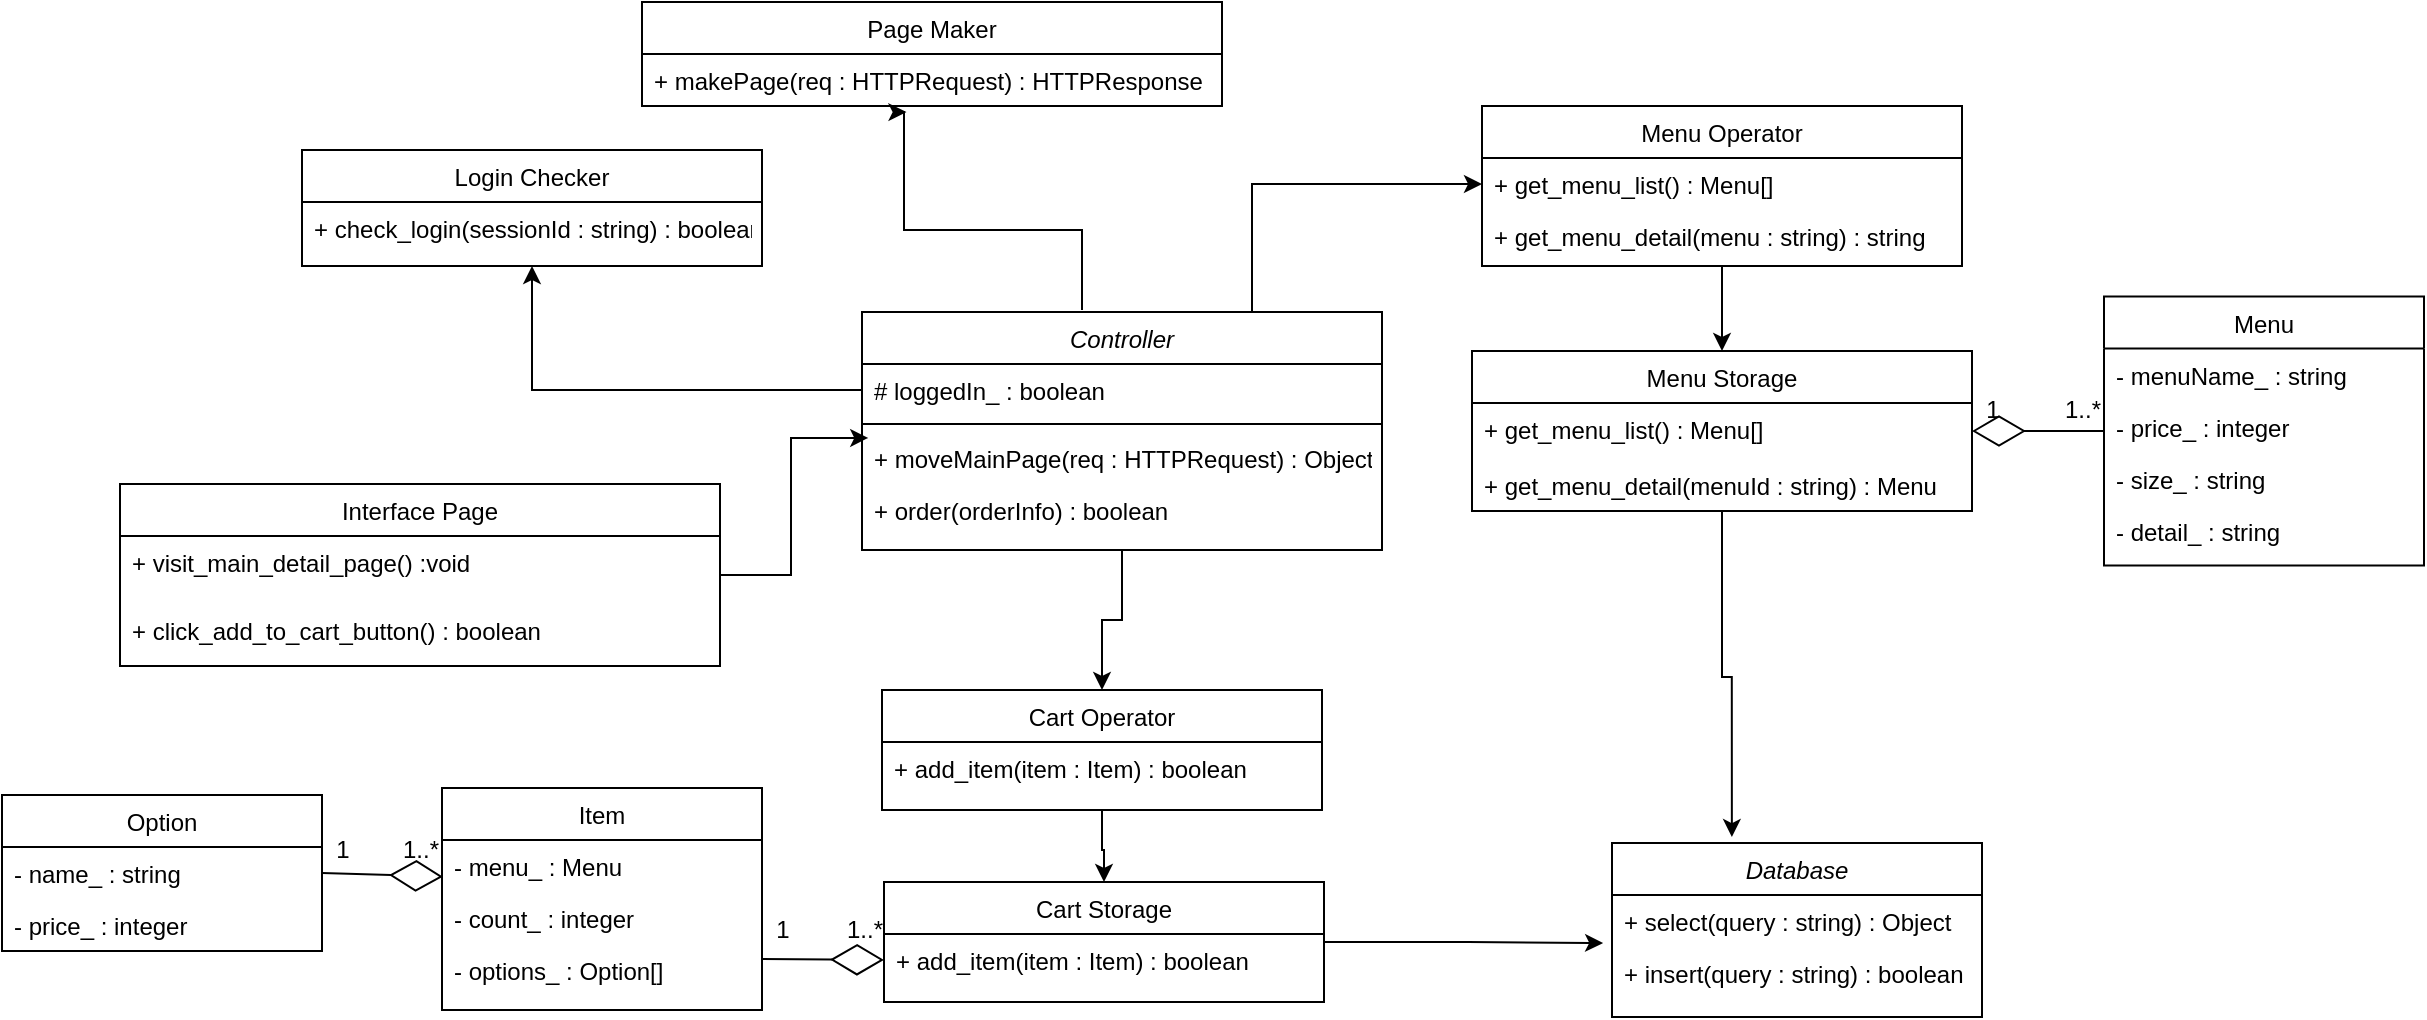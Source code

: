 <mxfile version="14.6.11" type="onedrive"><diagram id="C5RBs43oDa-KdzZeNtuy" name="Page-1"><mxGraphModel dx="1426" dy="945" grid="1" gridSize="10" guides="1" tooltips="1" connect="1" arrows="1" fold="1" page="1" pageScale="1" pageWidth="1654" pageHeight="1169" math="0" shadow="0"><root><mxCell id="WIyWlLk6GJQsqaUBKTNV-0"/><mxCell id="WIyWlLk6GJQsqaUBKTNV-1" parent="WIyWlLk6GJQsqaUBKTNV-0"/><mxCell id="gkot_de-0XHQ5vh7qnOo-35" style="edgeStyle=orthogonalEdgeStyle;rounded=0;orthogonalLoop=1;jettySize=auto;html=1;exitX=0.5;exitY=1;exitDx=0;exitDy=0;" parent="WIyWlLk6GJQsqaUBKTNV-1" source="zkfFHV4jXpPFQw0GAbJ--0" target="gkot_de-0XHQ5vh7qnOo-28" edge="1"><mxGeometry relative="1" as="geometry"/></mxCell><mxCell id="BiUvV4i2YA8dnF4Yc0Dn-0" style="edgeStyle=orthogonalEdgeStyle;rounded=0;orthogonalLoop=1;jettySize=auto;html=1;exitX=0.75;exitY=0;exitDx=0;exitDy=0;entryX=0;entryY=0.5;entryDx=0;entryDy=0;" parent="WIyWlLk6GJQsqaUBKTNV-1" source="zkfFHV4jXpPFQw0GAbJ--0" target="gkot_de-0XHQ5vh7qnOo-11" edge="1"><mxGeometry relative="1" as="geometry"/></mxCell><mxCell id="zkfFHV4jXpPFQw0GAbJ--0" value="Controller" style="swimlane;fontStyle=2;align=center;verticalAlign=top;childLayout=stackLayout;horizontal=1;startSize=26;horizontalStack=0;resizeParent=1;resizeLast=0;collapsible=1;marginBottom=0;rounded=0;shadow=0;strokeWidth=1;" parent="WIyWlLk6GJQsqaUBKTNV-1" vertex="1"><mxGeometry x="510" y="251" width="260" height="119" as="geometry"><mxRectangle x="220" y="120" width="160" height="26" as="alternateBounds"/></mxGeometry></mxCell><mxCell id="zkfFHV4jXpPFQw0GAbJ--1" value="# loggedIn_ : boolean" style="text;align=left;verticalAlign=top;spacingLeft=4;spacingRight=4;overflow=hidden;rotatable=0;points=[[0,0.5],[1,0.5]];portConstraint=eastwest;" parent="zkfFHV4jXpPFQw0GAbJ--0" vertex="1"><mxGeometry y="26" width="260" height="26" as="geometry"/></mxCell><mxCell id="zkfFHV4jXpPFQw0GAbJ--4" value="" style="line;html=1;strokeWidth=1;align=left;verticalAlign=middle;spacingTop=-1;spacingLeft=3;spacingRight=3;rotatable=0;labelPosition=right;points=[];portConstraint=eastwest;" parent="zkfFHV4jXpPFQw0GAbJ--0" vertex="1"><mxGeometry y="52" width="260" height="8" as="geometry"/></mxCell><mxCell id="zkfFHV4jXpPFQw0GAbJ--5" value="+ moveMainPage(req : HTTPRequest) : Object" style="text;align=left;verticalAlign=top;spacingLeft=4;spacingRight=4;overflow=hidden;rotatable=0;points=[[0,0.5],[1,0.5]];portConstraint=eastwest;" parent="zkfFHV4jXpPFQw0GAbJ--0" vertex="1"><mxGeometry y="60" width="260" height="26" as="geometry"/></mxCell><mxCell id="gkot_de-0XHQ5vh7qnOo-1" value="+ order(orderInfo) : boolean" style="text;align=left;verticalAlign=top;spacingLeft=4;spacingRight=4;overflow=hidden;rotatable=0;points=[[0,0.5],[1,0.5]];portConstraint=eastwest;" parent="zkfFHV4jXpPFQw0GAbJ--0" vertex="1"><mxGeometry y="86" width="260" height="26" as="geometry"/></mxCell><mxCell id="zkfFHV4jXpPFQw0GAbJ--17" value="Page Maker" style="swimlane;fontStyle=0;align=center;verticalAlign=top;childLayout=stackLayout;horizontal=1;startSize=26;horizontalStack=0;resizeParent=1;resizeLast=0;collapsible=1;marginBottom=0;rounded=0;shadow=0;strokeWidth=1;" parent="WIyWlLk6GJQsqaUBKTNV-1" vertex="1"><mxGeometry x="400" y="96" width="290" height="52" as="geometry"><mxRectangle x="550" y="140" width="160" height="26" as="alternateBounds"/></mxGeometry></mxCell><mxCell id="zkfFHV4jXpPFQw0GAbJ--18" value="+ makePage(req : HTTPRequest) : HTTPResponse" style="text;align=left;verticalAlign=top;spacingLeft=4;spacingRight=4;overflow=hidden;rotatable=0;points=[[0,0.5],[1,0.5]];portConstraint=eastwest;" parent="zkfFHV4jXpPFQw0GAbJ--17" vertex="1"><mxGeometry y="26" width="290" height="26" as="geometry"/></mxCell><mxCell id="gkot_de-0XHQ5vh7qnOo-2" value="Login Checker" style="swimlane;fontStyle=0;align=center;verticalAlign=top;childLayout=stackLayout;horizontal=1;startSize=26;horizontalStack=0;resizeParent=1;resizeLast=0;collapsible=1;marginBottom=0;rounded=0;shadow=0;strokeWidth=1;" parent="WIyWlLk6GJQsqaUBKTNV-1" vertex="1"><mxGeometry x="230" y="170" width="230" height="58" as="geometry"><mxRectangle x="550" y="140" width="160" height="26" as="alternateBounds"/></mxGeometry></mxCell><mxCell id="gkot_de-0XHQ5vh7qnOo-3" value="+ check_login(sessionId : string) : boolean" style="text;align=left;verticalAlign=top;spacingLeft=4;spacingRight=4;overflow=hidden;rotatable=0;points=[[0,0.5],[1,0.5]];portConstraint=eastwest;" parent="gkot_de-0XHQ5vh7qnOo-2" vertex="1"><mxGeometry y="26" width="230" height="26" as="geometry"/></mxCell><mxCell id="BiUvV4i2YA8dnF4Yc0Dn-1" style="edgeStyle=orthogonalEdgeStyle;rounded=0;orthogonalLoop=1;jettySize=auto;html=1;exitX=0.5;exitY=1;exitDx=0;exitDy=0;entryX=0.5;entryY=0;entryDx=0;entryDy=0;" parent="WIyWlLk6GJQsqaUBKTNV-1" source="gkot_de-0XHQ5vh7qnOo-10" target="GrfWUk9aKcYbzKmZYGne-1" edge="1"><mxGeometry relative="1" as="geometry"/></mxCell><mxCell id="gkot_de-0XHQ5vh7qnOo-10" value="Menu Operator" style="swimlane;fontStyle=0;align=center;verticalAlign=top;childLayout=stackLayout;horizontal=1;startSize=26;horizontalStack=0;resizeParent=1;resizeLast=0;collapsible=1;marginBottom=0;rounded=0;shadow=0;strokeWidth=1;" parent="WIyWlLk6GJQsqaUBKTNV-1" vertex="1"><mxGeometry x="820" y="148" width="240" height="80" as="geometry"><mxRectangle x="510" y="10" width="160" height="26" as="alternateBounds"/></mxGeometry></mxCell><mxCell id="gkot_de-0XHQ5vh7qnOo-11" value="+ get_menu_list() : Menu[]" style="text;align=left;verticalAlign=top;spacingLeft=4;spacingRight=4;overflow=hidden;rotatable=0;points=[[0,0.5],[1,0.5]];portConstraint=eastwest;" parent="gkot_de-0XHQ5vh7qnOo-10" vertex="1"><mxGeometry y="26" width="240" height="26" as="geometry"/></mxCell><mxCell id="GrfWUk9aKcYbzKmZYGne-3" value="+ get_menu_detail(menu : string) : string" style="text;align=left;verticalAlign=top;spacingLeft=4;spacingRight=4;overflow=hidden;rotatable=0;points=[[0,0.5],[1,0.5]];portConstraint=eastwest;" parent="gkot_de-0XHQ5vh7qnOo-10" vertex="1"><mxGeometry y="52" width="240" height="26" as="geometry"/></mxCell><mxCell id="BiUvV4i2YA8dnF4Yc0Dn-6" style="edgeStyle=orthogonalEdgeStyle;rounded=0;orthogonalLoop=1;jettySize=auto;html=1;entryX=0.5;entryY=0;entryDx=0;entryDy=0;" parent="WIyWlLk6GJQsqaUBKTNV-1" source="gkot_de-0XHQ5vh7qnOo-28" target="BiUvV4i2YA8dnF4Yc0Dn-2" edge="1"><mxGeometry relative="1" as="geometry"/></mxCell><mxCell id="gkot_de-0XHQ5vh7qnOo-28" value="Cart Operator" style="swimlane;fontStyle=0;align=center;verticalAlign=top;childLayout=stackLayout;horizontal=1;startSize=26;horizontalStack=0;resizeParent=1;resizeLast=0;collapsible=1;marginBottom=0;rounded=0;shadow=0;strokeWidth=1;" parent="WIyWlLk6GJQsqaUBKTNV-1" vertex="1"><mxGeometry x="520" y="440" width="220" height="60" as="geometry"><mxRectangle x="510" y="10" width="160" height="26" as="alternateBounds"/></mxGeometry></mxCell><mxCell id="gkot_de-0XHQ5vh7qnOo-29" value="+ add_item(item : Item) : boolean" style="text;align=left;verticalAlign=top;spacingLeft=4;spacingRight=4;overflow=hidden;rotatable=0;points=[[0,0.5],[1,0.5]];portConstraint=eastwest;" parent="gkot_de-0XHQ5vh7qnOo-28" vertex="1"><mxGeometry y="26" width="220" height="26" as="geometry"/></mxCell><mxCell id="qUuRdcI2t34aqpUx9Slx-8" style="edgeStyle=orthogonalEdgeStyle;rounded=0;orthogonalLoop=1;jettySize=auto;html=1;entryX=0.012;entryY=0.115;entryDx=0;entryDy=0;entryPerimeter=0;" parent="WIyWlLk6GJQsqaUBKTNV-1" source="qUuRdcI2t34aqpUx9Slx-0" target="zkfFHV4jXpPFQw0GAbJ--5" edge="1"><mxGeometry relative="1" as="geometry"/></mxCell><mxCell id="qUuRdcI2t34aqpUx9Slx-0" value="Interface Page" style="swimlane;fontStyle=0;align=center;verticalAlign=top;childLayout=stackLayout;horizontal=1;startSize=26;horizontalStack=0;resizeParent=1;resizeLast=0;collapsible=1;marginBottom=0;rounded=0;shadow=0;strokeWidth=1;" parent="WIyWlLk6GJQsqaUBKTNV-1" vertex="1"><mxGeometry x="139" y="337" width="300" height="91" as="geometry"><mxRectangle x="510" y="10" width="160" height="26" as="alternateBounds"/></mxGeometry></mxCell><mxCell id="qUuRdcI2t34aqpUx9Slx-1" value="+ visit_main_detail_page() :void&#xa;" style="text;align=left;verticalAlign=top;spacingLeft=4;spacingRight=4;overflow=hidden;rotatable=0;points=[[0,0.5],[1,0.5]];portConstraint=eastwest;" parent="qUuRdcI2t34aqpUx9Slx-0" vertex="1"><mxGeometry y="26" width="300" height="34" as="geometry"/></mxCell><mxCell id="qUuRdcI2t34aqpUx9Slx-2" value="+ click_add_to_cart_button() : boolean" style="text;align=left;verticalAlign=top;spacingLeft=4;spacingRight=4;overflow=hidden;rotatable=0;points=[[0,0.5],[1,0.5]];portConstraint=eastwest;" parent="qUuRdcI2t34aqpUx9Slx-0" vertex="1"><mxGeometry y="60" width="300" height="31" as="geometry"/></mxCell><mxCell id="qUuRdcI2t34aqpUx9Slx-5" style="edgeStyle=orthogonalEdgeStyle;rounded=0;orthogonalLoop=1;jettySize=auto;html=1;entryX=0.456;entryY=1.115;entryDx=0;entryDy=0;entryPerimeter=0;" parent="WIyWlLk6GJQsqaUBKTNV-1" target="zkfFHV4jXpPFQw0GAbJ--18" edge="1"><mxGeometry relative="1" as="geometry"><Array as="points"><mxPoint x="620" y="210"/><mxPoint x="531" y="210"/></Array><mxPoint x="620" y="250" as="sourcePoint"/></mxGeometry></mxCell><mxCell id="qUuRdcI2t34aqpUx9Slx-9" value="Database" style="swimlane;fontStyle=2;align=center;verticalAlign=top;childLayout=stackLayout;horizontal=1;startSize=26;horizontalStack=0;resizeParent=1;resizeLast=0;collapsible=1;marginBottom=0;rounded=0;shadow=0;strokeWidth=1;" parent="WIyWlLk6GJQsqaUBKTNV-1" vertex="1"><mxGeometry x="885" y="516.5" width="185" height="87" as="geometry"><mxRectangle x="220" y="120" width="160" height="26" as="alternateBounds"/></mxGeometry></mxCell><mxCell id="qUuRdcI2t34aqpUx9Slx-12" value="+ select(query : string) : Object" style="text;align=left;verticalAlign=top;spacingLeft=4;spacingRight=4;overflow=hidden;rotatable=0;points=[[0,0.5],[1,0.5]];portConstraint=eastwest;" parent="qUuRdcI2t34aqpUx9Slx-9" vertex="1"><mxGeometry y="26" width="185" height="26" as="geometry"/></mxCell><mxCell id="qUuRdcI2t34aqpUx9Slx-13" value="+ insert(query : string) : boolean" style="text;align=left;verticalAlign=top;spacingLeft=4;spacingRight=4;overflow=hidden;rotatable=0;points=[[0,0.5],[1,0.5]];portConstraint=eastwest;" parent="qUuRdcI2t34aqpUx9Slx-9" vertex="1"><mxGeometry y="52" width="185" height="26" as="geometry"/></mxCell><mxCell id="GrfWUk9aKcYbzKmZYGne-0" style="edgeStyle=orthogonalEdgeStyle;rounded=0;orthogonalLoop=1;jettySize=auto;html=1;entryX=0.5;entryY=1;entryDx=0;entryDy=0;" parent="WIyWlLk6GJQsqaUBKTNV-1" source="zkfFHV4jXpPFQw0GAbJ--1" target="gkot_de-0XHQ5vh7qnOo-2" edge="1"><mxGeometry relative="1" as="geometry"/></mxCell><mxCell id="BiUvV4i2YA8dnF4Yc0Dn-4" style="edgeStyle=orthogonalEdgeStyle;rounded=0;orthogonalLoop=1;jettySize=auto;html=1;entryX=0.324;entryY=-0.034;entryDx=0;entryDy=0;entryPerimeter=0;" parent="WIyWlLk6GJQsqaUBKTNV-1" source="GrfWUk9aKcYbzKmZYGne-1" target="qUuRdcI2t34aqpUx9Slx-9" edge="1"><mxGeometry relative="1" as="geometry"/></mxCell><mxCell id="GrfWUk9aKcYbzKmZYGne-1" value="Menu Storage" style="swimlane;fontStyle=0;align=center;verticalAlign=top;childLayout=stackLayout;horizontal=1;startSize=26;horizontalStack=0;resizeParent=1;resizeLast=0;collapsible=1;marginBottom=0;rounded=0;shadow=0;strokeWidth=1;" parent="WIyWlLk6GJQsqaUBKTNV-1" vertex="1"><mxGeometry x="815" y="270.5" width="250" height="80" as="geometry"><mxRectangle x="510" y="10" width="160" height="26" as="alternateBounds"/></mxGeometry></mxCell><mxCell id="GrfWUk9aKcYbzKmZYGne-4" value="+ get_menu_list() : Menu[]" style="text;align=left;verticalAlign=top;spacingLeft=4;spacingRight=4;overflow=hidden;rotatable=0;points=[[0,0.5],[1,0.5]];portConstraint=eastwest;" parent="GrfWUk9aKcYbzKmZYGne-1" vertex="1"><mxGeometry y="26" width="250" height="28" as="geometry"/></mxCell><mxCell id="GrfWUk9aKcYbzKmZYGne-5" value="+ get_menu_detail(menuId : string) : Menu" style="text;align=left;verticalAlign=top;spacingLeft=4;spacingRight=4;overflow=hidden;rotatable=0;points=[[0,0.5],[1,0.5]];portConstraint=eastwest;" parent="GrfWUk9aKcYbzKmZYGne-1" vertex="1"><mxGeometry y="54" width="250" height="26" as="geometry"/></mxCell><mxCell id="BiUvV4i2YA8dnF4Yc0Dn-5" style="edgeStyle=orthogonalEdgeStyle;rounded=0;orthogonalLoop=1;jettySize=auto;html=1;entryX=-0.024;entryY=0.923;entryDx=0;entryDy=0;entryPerimeter=0;" parent="WIyWlLk6GJQsqaUBKTNV-1" source="BiUvV4i2YA8dnF4Yc0Dn-2" target="qUuRdcI2t34aqpUx9Slx-12" edge="1"><mxGeometry relative="1" as="geometry"/></mxCell><mxCell id="BiUvV4i2YA8dnF4Yc0Dn-2" value="Cart Storage" style="swimlane;fontStyle=0;align=center;verticalAlign=top;childLayout=stackLayout;horizontal=1;startSize=26;horizontalStack=0;resizeParent=1;resizeLast=0;collapsible=1;marginBottom=0;rounded=0;shadow=0;strokeWidth=1;" parent="WIyWlLk6GJQsqaUBKTNV-1" vertex="1"><mxGeometry x="521" y="536" width="220" height="60" as="geometry"><mxRectangle x="510" y="10" width="160" height="26" as="alternateBounds"/></mxGeometry></mxCell><mxCell id="BiUvV4i2YA8dnF4Yc0Dn-3" value="+ add_item(item : Item) : boolean" style="text;align=left;verticalAlign=top;spacingLeft=4;spacingRight=4;overflow=hidden;rotatable=0;points=[[0,0.5],[1,0.5]];portConstraint=eastwest;" parent="BiUvV4i2YA8dnF4Yc0Dn-2" vertex="1"><mxGeometry y="26" width="220" height="26" as="geometry"/></mxCell><mxCell id="BiUvV4i2YA8dnF4Yc0Dn-7" value="Item" style="swimlane;fontStyle=0;align=center;verticalAlign=top;childLayout=stackLayout;horizontal=1;startSize=26;horizontalStack=0;resizeParent=1;resizeLast=0;collapsible=1;marginBottom=0;rounded=0;shadow=0;strokeWidth=1;" parent="WIyWlLk6GJQsqaUBKTNV-1" vertex="1"><mxGeometry x="300" y="489" width="160" height="111" as="geometry"><mxRectangle x="510" y="10" width="160" height="26" as="alternateBounds"/></mxGeometry></mxCell><mxCell id="BiUvV4i2YA8dnF4Yc0Dn-8" value="- menu_ : Menu" style="text;align=left;verticalAlign=top;spacingLeft=4;spacingRight=4;overflow=hidden;rotatable=0;points=[[0,0.5],[1,0.5]];portConstraint=eastwest;" parent="BiUvV4i2YA8dnF4Yc0Dn-7" vertex="1"><mxGeometry y="26" width="160" height="26" as="geometry"/></mxCell><mxCell id="BiUvV4i2YA8dnF4Yc0Dn-9" value="- count_ : integer" style="text;align=left;verticalAlign=top;spacingLeft=4;spacingRight=4;overflow=hidden;rotatable=0;points=[[0,0.5],[1,0.5]];portConstraint=eastwest;" parent="BiUvV4i2YA8dnF4Yc0Dn-7" vertex="1"><mxGeometry y="52" width="160" height="26" as="geometry"/></mxCell><mxCell id="BiUvV4i2YA8dnF4Yc0Dn-10" value="- options_ : Option[]" style="text;align=left;verticalAlign=top;spacingLeft=4;spacingRight=4;overflow=hidden;rotatable=0;points=[[0,0.5],[1,0.5]];portConstraint=eastwest;" parent="BiUvV4i2YA8dnF4Yc0Dn-7" vertex="1"><mxGeometry y="78" width="160" height="26" as="geometry"/></mxCell><mxCell id="BiUvV4i2YA8dnF4Yc0Dn-14" value="Menu" style="swimlane;fontStyle=0;align=center;verticalAlign=top;childLayout=stackLayout;horizontal=1;startSize=26;horizontalStack=0;resizeParent=1;resizeLast=0;collapsible=1;marginBottom=0;rounded=0;shadow=0;strokeWidth=1;" parent="WIyWlLk6GJQsqaUBKTNV-1" vertex="1"><mxGeometry x="1131" y="243.25" width="160" height="134.5" as="geometry"><mxRectangle x="510" y="10" width="160" height="26" as="alternateBounds"/></mxGeometry></mxCell><mxCell id="BiUvV4i2YA8dnF4Yc0Dn-15" value="- menuName_ : string" style="text;align=left;verticalAlign=top;spacingLeft=4;spacingRight=4;overflow=hidden;rotatable=0;points=[[0,0.5],[1,0.5]];portConstraint=eastwest;" parent="BiUvV4i2YA8dnF4Yc0Dn-14" vertex="1"><mxGeometry y="26" width="160" height="26" as="geometry"/></mxCell><mxCell id="BiUvV4i2YA8dnF4Yc0Dn-18" value="- price_ : integer" style="text;align=left;verticalAlign=top;spacingLeft=4;spacingRight=4;overflow=hidden;rotatable=0;points=[[0,0.5],[1,0.5]];portConstraint=eastwest;" parent="BiUvV4i2YA8dnF4Yc0Dn-14" vertex="1"><mxGeometry y="52" width="160" height="26" as="geometry"/></mxCell><mxCell id="BiUvV4i2YA8dnF4Yc0Dn-35" value="- size_ : string" style="text;align=left;verticalAlign=top;spacingLeft=4;spacingRight=4;overflow=hidden;rotatable=0;points=[[0,0.5],[1,0.5]];portConstraint=eastwest;" parent="BiUvV4i2YA8dnF4Yc0Dn-14" vertex="1"><mxGeometry y="78" width="160" height="26" as="geometry"/></mxCell><mxCell id="BiUvV4i2YA8dnF4Yc0Dn-36" value="- detail_ : string" style="text;align=left;verticalAlign=top;spacingLeft=4;spacingRight=4;overflow=hidden;rotatable=0;points=[[0,0.5],[1,0.5]];portConstraint=eastwest;" parent="BiUvV4i2YA8dnF4Yc0Dn-14" vertex="1"><mxGeometry y="104" width="160" height="26" as="geometry"/></mxCell><mxCell id="BiUvV4i2YA8dnF4Yc0Dn-22" value="Option" style="swimlane;fontStyle=0;align=center;verticalAlign=top;childLayout=stackLayout;horizontal=1;startSize=26;horizontalStack=0;resizeParent=1;resizeLast=0;collapsible=1;marginBottom=0;rounded=0;shadow=0;strokeWidth=1;" parent="WIyWlLk6GJQsqaUBKTNV-1" vertex="1"><mxGeometry x="80" y="492.5" width="160" height="78" as="geometry"><mxRectangle x="510" y="10" width="160" height="26" as="alternateBounds"/></mxGeometry></mxCell><mxCell id="BiUvV4i2YA8dnF4Yc0Dn-23" value="- name_ : string" style="text;align=left;verticalAlign=top;spacingLeft=4;spacingRight=4;overflow=hidden;rotatable=0;points=[[0,0.5],[1,0.5]];portConstraint=eastwest;" parent="BiUvV4i2YA8dnF4Yc0Dn-22" vertex="1"><mxGeometry y="26" width="160" height="26" as="geometry"/></mxCell><mxCell id="BiUvV4i2YA8dnF4Yc0Dn-24" value="- price_ : integer" style="text;align=left;verticalAlign=top;spacingLeft=4;spacingRight=4;overflow=hidden;rotatable=0;points=[[0,0.5],[1,0.5]];portConstraint=eastwest;" parent="BiUvV4i2YA8dnF4Yc0Dn-22" vertex="1"><mxGeometry y="52" width="160" height="26" as="geometry"/></mxCell><mxCell id="BiUvV4i2YA8dnF4Yc0Dn-26" value="" style="endArrow=diamondThin;endFill=0;endSize=24;html=1;exitX=1;exitY=0.5;exitDx=0;exitDy=0;entryX=0.003;entryY=0.705;entryDx=0;entryDy=0;entryPerimeter=0;" parent="WIyWlLk6GJQsqaUBKTNV-1" source="BiUvV4i2YA8dnF4Yc0Dn-23" target="BiUvV4i2YA8dnF4Yc0Dn-8" edge="1"><mxGeometry width="160" relative="1" as="geometry"><mxPoint x="320.32" y="458.998" as="sourcePoint"/><mxPoint x="420" y="458.82" as="targetPoint"/></mxGeometry></mxCell><mxCell id="BiUvV4i2YA8dnF4Yc0Dn-27" value="" style="endArrow=diamondThin;endFill=0;endSize=24;html=1;exitX=0.997;exitY=0.288;exitDx=0;exitDy=0;exitPerimeter=0;entryX=0;entryY=0.5;entryDx=0;entryDy=0;" parent="WIyWlLk6GJQsqaUBKTNV-1" source="BiUvV4i2YA8dnF4Yc0Dn-10" target="BiUvV4i2YA8dnF4Yc0Dn-3" edge="1"><mxGeometry width="160" relative="1" as="geometry"><mxPoint x="330.32" y="468.998" as="sourcePoint"/><mxPoint x="430" y="468.82" as="targetPoint"/></mxGeometry></mxCell><mxCell id="BiUvV4i2YA8dnF4Yc0Dn-28" value="" style="endArrow=diamondThin;endFill=0;endSize=24;html=1;exitX=0;exitY=0.5;exitDx=0;exitDy=0;entryX=1;entryY=0.5;entryDx=0;entryDy=0;" parent="WIyWlLk6GJQsqaUBKTNV-1" source="BiUvV4i2YA8dnF4Yc0Dn-14" target="GrfWUk9aKcYbzKmZYGne-4" edge="1"><mxGeometry width="160" relative="1" as="geometry"><mxPoint x="1010.0" y="385.338" as="sourcePoint"/><mxPoint x="1109.68" y="385.16" as="targetPoint"/></mxGeometry></mxCell><mxCell id="BiUvV4i2YA8dnF4Yc0Dn-29" value="1" style="text;html=1;align=center;verticalAlign=middle;resizable=0;points=[];autosize=1;strokeColor=none;" parent="WIyWlLk6GJQsqaUBKTNV-1" vertex="1"><mxGeometry x="1065" y="290" width="20" height="20" as="geometry"/></mxCell><mxCell id="BiUvV4i2YA8dnF4Yc0Dn-30" value="1..*" style="text;html=1;align=center;verticalAlign=middle;resizable=0;points=[];autosize=1;strokeColor=none;" parent="WIyWlLk6GJQsqaUBKTNV-1" vertex="1"><mxGeometry x="1105" y="290" width="30" height="20" as="geometry"/></mxCell><mxCell id="BiUvV4i2YA8dnF4Yc0Dn-31" value="1..*" style="text;html=1;align=center;verticalAlign=middle;resizable=0;points=[];autosize=1;strokeColor=none;" parent="WIyWlLk6GJQsqaUBKTNV-1" vertex="1"><mxGeometry x="496" y="550" width="30" height="20" as="geometry"/></mxCell><mxCell id="BiUvV4i2YA8dnF4Yc0Dn-32" value="1" style="text;html=1;align=center;verticalAlign=middle;resizable=0;points=[];autosize=1;strokeColor=none;" parent="WIyWlLk6GJQsqaUBKTNV-1" vertex="1"><mxGeometry x="460" y="550" width="20" height="20" as="geometry"/></mxCell><mxCell id="BiUvV4i2YA8dnF4Yc0Dn-33" value="1..*" style="text;html=1;align=center;verticalAlign=middle;resizable=0;points=[];autosize=1;strokeColor=none;" parent="WIyWlLk6GJQsqaUBKTNV-1" vertex="1"><mxGeometry x="274" y="510" width="30" height="20" as="geometry"/></mxCell><mxCell id="BiUvV4i2YA8dnF4Yc0Dn-34" value="1" style="text;html=1;align=center;verticalAlign=middle;resizable=0;points=[];autosize=1;strokeColor=none;" parent="WIyWlLk6GJQsqaUBKTNV-1" vertex="1"><mxGeometry x="240" y="510" width="20" height="20" as="geometry"/></mxCell></root></mxGraphModel></diagram></mxfile>